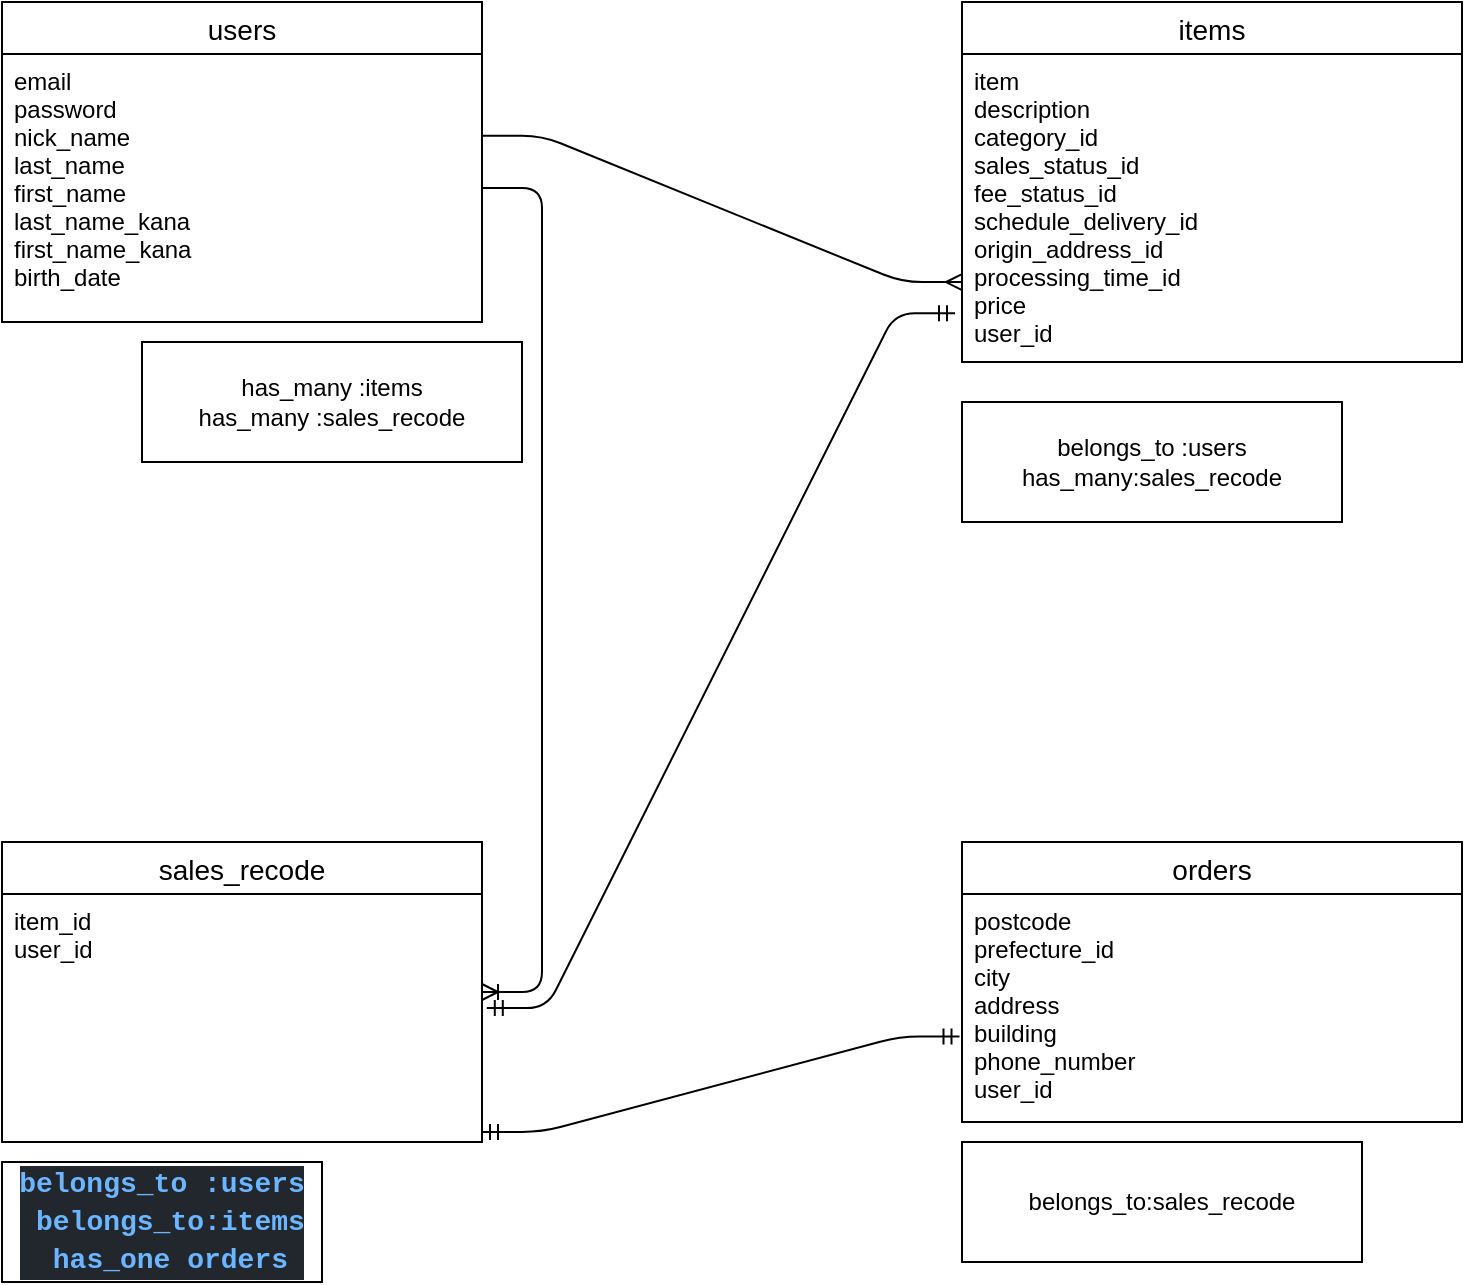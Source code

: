 <mxfile>
    <diagram id="27GWq-cPOnOxG4VY8avy" name="ページ1">
        <mxGraphModel dx="1442" dy="988" grid="1" gridSize="10" guides="1" tooltips="1" connect="1" arrows="1" fold="1" page="1" pageScale="1" pageWidth="827" pageHeight="1169" math="0" shadow="0">
            <root>
                <mxCell id="0"/>
                <mxCell id="1" parent="0"/>
                <mxCell id="2" value="users" style="swimlane;fontStyle=0;childLayout=stackLayout;horizontal=1;startSize=26;horizontalStack=0;resizeParent=1;resizeParentMax=0;resizeLast=0;collapsible=1;marginBottom=0;align=center;fontSize=14;" parent="1" vertex="1">
                    <mxGeometry x="40" y="120" width="240" height="160" as="geometry"/>
                </mxCell>
                <mxCell id="5" value="email&#10;password&#10;nick_name&#10;last_name&#10;first_name&#10;last_name_kana&#10;first_name_kana&#10;birth_date" style="text;strokeColor=none;fillColor=none;spacingLeft=4;spacingRight=4;overflow=hidden;rotatable=0;points=[[0,0.5],[1,0.5]];portConstraint=eastwest;fontSize=12;" parent="2" vertex="1">
                    <mxGeometry y="26" width="240" height="134" as="geometry"/>
                </mxCell>
                <mxCell id="6" value="items" style="swimlane;fontStyle=0;childLayout=stackLayout;horizontal=1;startSize=26;horizontalStack=0;resizeParent=1;resizeParentMax=0;resizeLast=0;collapsible=1;marginBottom=0;align=center;fontSize=14;" parent="1" vertex="1">
                    <mxGeometry x="520" y="120" width="250" height="180" as="geometry"/>
                </mxCell>
                <mxCell id="7" value="item                 &#10;description          &#10;category_id          &#10;sales_status_id      &#10;fee_status_id        &#10;schedule_delivery_id &#10;origin_address_id    &#10;processing_time_id   &#10;price                &#10;user_id              " style="text;strokeColor=none;fillColor=none;spacingLeft=4;spacingRight=4;overflow=hidden;rotatable=0;points=[[0,0.5],[1,0.5]];portConstraint=eastwest;fontSize=12;" parent="6" vertex="1">
                    <mxGeometry y="26" width="250" height="154" as="geometry"/>
                </mxCell>
                <mxCell id="10" value="orders" style="swimlane;fontStyle=0;childLayout=stackLayout;horizontal=1;startSize=26;horizontalStack=0;resizeParent=1;resizeParentMax=0;resizeLast=0;collapsible=1;marginBottom=0;align=center;fontSize=14;" parent="1" vertex="1">
                    <mxGeometry x="520" y="540" width="250" height="140" as="geometry"/>
                </mxCell>
                <mxCell id="12" value="postcode     &#10;prefecture_id&#10;city         &#10;address      &#10;building     &#10;phone_number &#10;user_id      " style="text;strokeColor=none;fillColor=none;spacingLeft=4;spacingRight=4;overflow=hidden;rotatable=0;points=[[0,0.5],[1,0.5]];portConstraint=eastwest;fontSize=12;" parent="10" vertex="1">
                    <mxGeometry y="26" width="250" height="114" as="geometry"/>
                </mxCell>
                <mxCell id="31" value="" style="edgeStyle=entityRelationEdgeStyle;fontSize=12;html=1;endArrow=ERmany;entryX=0;entryY=0.043;entryDx=0;entryDy=0;entryPerimeter=0;exitX=1;exitY=0.305;exitDx=0;exitDy=0;exitPerimeter=0;" parent="1" source="5" edge="1">
                    <mxGeometry width="100" height="100" relative="1" as="geometry">
                        <mxPoint x="280" y="350" as="sourcePoint"/>
                        <mxPoint x="520" y="260.042" as="targetPoint"/>
                    </mxGeometry>
                </mxCell>
                <mxCell id="34" value="" style="edgeStyle=entityRelationEdgeStyle;fontSize=12;html=1;endArrow=ERmandOne;startArrow=ERmandOne;entryX=-0.014;entryY=0.842;entryDx=0;entryDy=0;entryPerimeter=0;exitX=1.01;exitY=0.46;exitDx=0;exitDy=0;exitPerimeter=0;" parent="1" target="7" edge="1" source="39">
                    <mxGeometry width="100" height="100" relative="1" as="geometry">
                        <mxPoint x="400" y="650" as="sourcePoint"/>
                        <mxPoint x="500" y="550" as="targetPoint"/>
                    </mxGeometry>
                </mxCell>
                <mxCell id="35" value="has_many&amp;nbsp;:items&lt;br&gt;has_many :sales_recode" style="rounded=0;whiteSpace=wrap;html=1;" vertex="1" parent="1">
                    <mxGeometry x="110" y="290" width="190" height="60" as="geometry"/>
                </mxCell>
                <mxCell id="36" value="&lt;div&gt;belongs_to :users&lt;/div&gt;&lt;div&gt;has_many:sales_recode&lt;/div&gt;" style="rounded=0;whiteSpace=wrap;html=1;" vertex="1" parent="1">
                    <mxGeometry x="520" y="320" width="190" height="60" as="geometry"/>
                </mxCell>
                <mxCell id="37" value="&lt;div style=&quot;color: rgb(173, 186, 199); background-color: rgb(34, 39, 46); font-family: Consolas, &amp;quot;Courier New&amp;quot;, monospace; font-size: 14px; line-height: 19px;&quot;&gt;&lt;div&gt;&lt;span style=&quot;color: rgb(108, 182, 255); font-weight: bold;&quot;&gt;belongs_to&lt;/span&gt;&lt;span style=&quot;color: #6cb6ff;font-weight: bold;&quot;&gt;&amp;nbsp;:users&lt;/span&gt;&lt;/div&gt;&lt;div&gt;&lt;span style=&quot;color: rgb(108, 182, 255); font-weight: bold;&quot;&gt;&amp;nbsp;&lt;/span&gt;&lt;span style=&quot;color: rgb(108, 182, 255); font-weight: bold;&quot;&gt;belongs_to&lt;/span&gt;&lt;span style=&quot;color: rgb(108, 182, 255); font-weight: bold;&quot;&gt;:items&lt;/span&gt;&lt;br&gt;&lt;/div&gt;&lt;div&gt;&lt;span style=&quot;color: #6cb6ff;font-weight: bold;&quot;&gt;&amp;nbsp;has_one orders&lt;/span&gt;&lt;/div&gt;&lt;/div&gt;" style="rounded=0;whiteSpace=wrap;html=1;" vertex="1" parent="1">
                    <mxGeometry x="40" y="700" width="160" height="60" as="geometry"/>
                </mxCell>
                <mxCell id="38" value="sales_recode" style="swimlane;fontStyle=0;childLayout=stackLayout;horizontal=1;startSize=26;horizontalStack=0;resizeParent=1;resizeParentMax=0;resizeLast=0;collapsible=1;marginBottom=0;align=center;fontSize=14;" vertex="1" parent="1">
                    <mxGeometry x="40" y="540" width="240" height="150" as="geometry"/>
                </mxCell>
                <mxCell id="39" value="item_id&#10;user_id" style="text;strokeColor=none;fillColor=none;spacingLeft=4;spacingRight=4;overflow=hidden;rotatable=0;points=[[0,0.5],[1,0.5]];portConstraint=eastwest;fontSize=12;" vertex="1" parent="38">
                    <mxGeometry y="26" width="240" height="124" as="geometry"/>
                </mxCell>
                <mxCell id="42" value="belongs_to:sales_recode" style="rounded=0;whiteSpace=wrap;html=1;" vertex="1" parent="1">
                    <mxGeometry x="520" y="690" width="200" height="60" as="geometry"/>
                </mxCell>
                <mxCell id="45" value="" style="edgeStyle=entityRelationEdgeStyle;fontSize=12;html=1;endArrow=ERmandOne;startArrow=ERmandOne;entryX=-0.005;entryY=0.625;entryDx=0;entryDy=0;entryPerimeter=0;" edge="1" parent="1" target="12">
                    <mxGeometry width="100" height="100" relative="1" as="geometry">
                        <mxPoint x="280" y="685" as="sourcePoint"/>
                        <mxPoint x="380" y="585" as="targetPoint"/>
                    </mxGeometry>
                </mxCell>
                <mxCell id="46" value="" style="edgeStyle=entityRelationEdgeStyle;fontSize=12;html=1;endArrow=ERoneToMany;" edge="1" parent="1" source="5" target="38">
                    <mxGeometry width="100" height="100" relative="1" as="geometry">
                        <mxPoint x="50" y="490" as="sourcePoint"/>
                        <mxPoint x="290" y="590" as="targetPoint"/>
                    </mxGeometry>
                </mxCell>
            </root>
        </mxGraphModel>
    </diagram>
</mxfile>